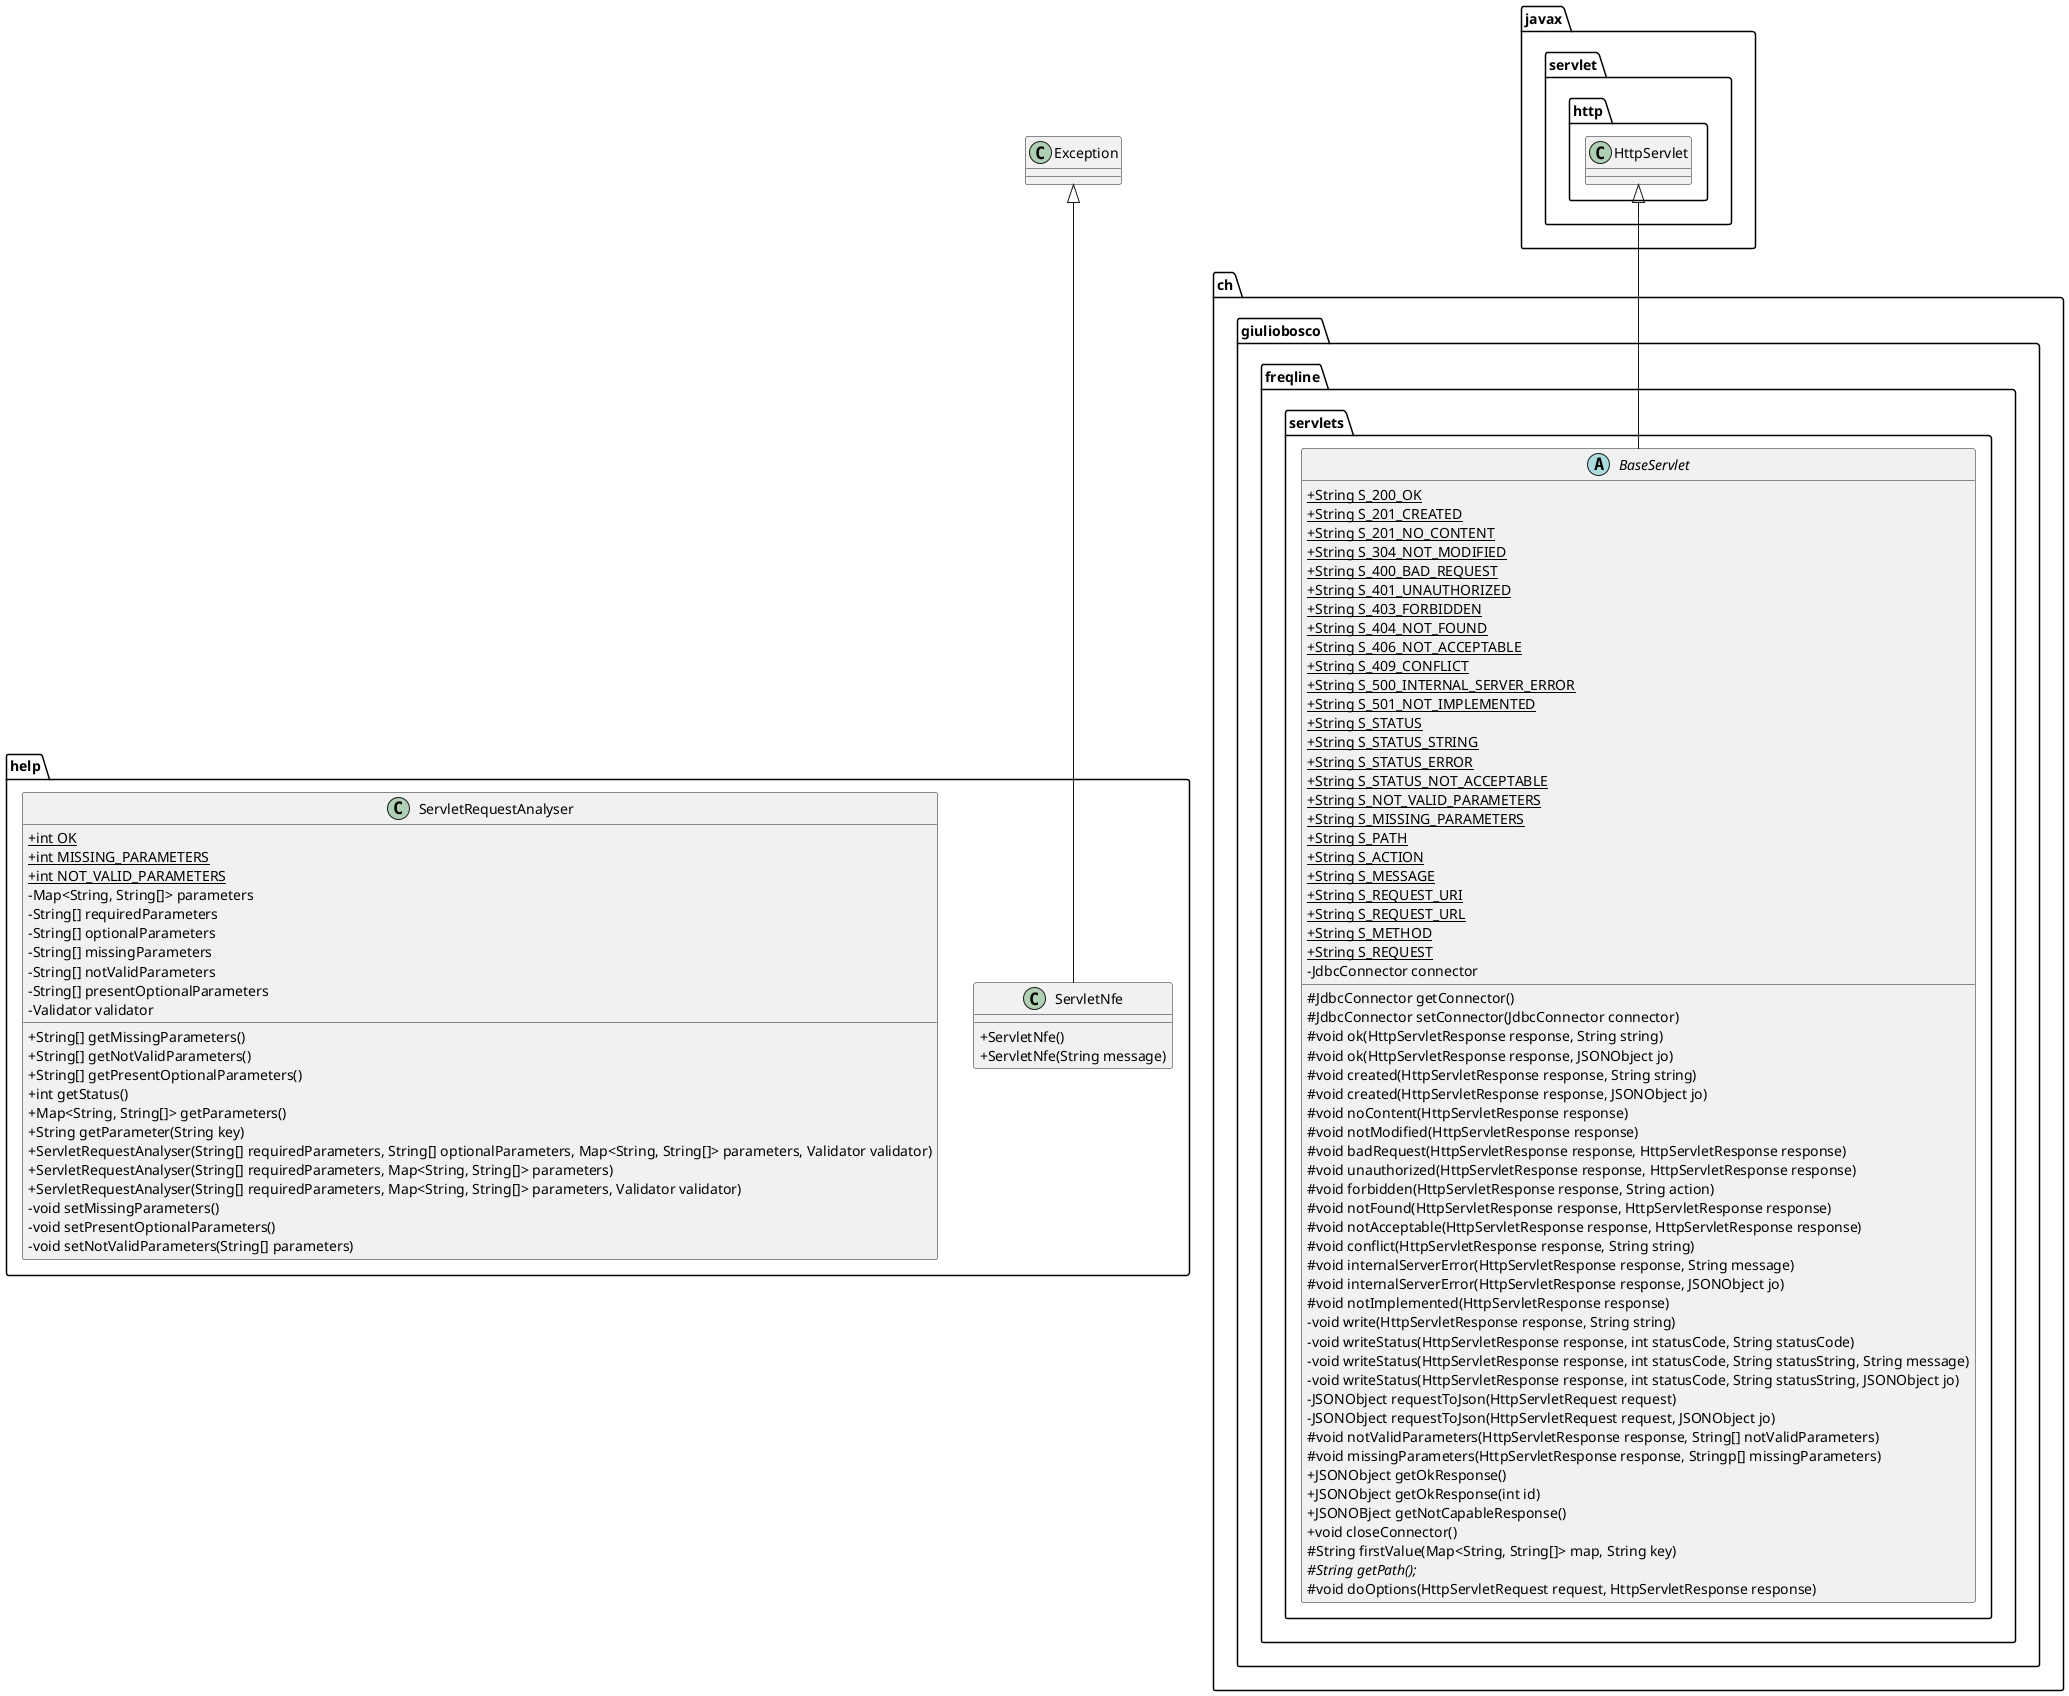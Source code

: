 @startuml
skinparam classAttributeIconSize 0

class Exception{
    
}

package javax.servlet.http {
    class HttpServlet {

    }
}

package ch.giuliobosco.freqline.servlets {
    abstract BaseServlet {
        + {static} String S_200_OK
        + {static} String S_201_CREATED
        + {static} String S_201_NO_CONTENT
        + {static} String S_304_NOT_MODIFIED
        + {static} String S_400_BAD_REQUEST
        + {static} String S_401_UNAUTHORIZED
        + {static} String S_403_FORBIDDEN
        + {static} String S_404_NOT_FOUND
        + {static} String S_406_NOT_ACCEPTABLE
        + {static} String S_409_CONFLICT
        + {static} String S_500_INTERNAL_SERVER_ERROR
        + {static} String S_501_NOT_IMPLEMENTED
        + {static} String S_STATUS
        + {static} String S_STATUS_STRING
        + {static} String S_STATUS_ERROR
        + {static} String S_STATUS_NOT_ACCEPTABLE
        + {static} String S_NOT_VALID_PARAMETERS
        + {static} String S_MISSING_PARAMETERS
        + {static} String S_PATH
        + {static} String S_ACTION
        + {static} String S_MESSAGE
        + {static} String S_REQUEST_URI
        + {static} String S_REQUEST_URL
        + {static} String S_METHOD
        + {static} String S_REQUEST
        - JdbcConnector connector
        # JdbcConnector getConnector()
        # JdbcConnector setConnector(JdbcConnector connector)
        # void ok(HttpServletResponse response, String string)
        # void ok(HttpServletResponse response, JSONObject jo)
        # void created(HttpServletResponse response, String string)
        # void created(HttpServletResponse response, JSONObject jo)
        # void noContent(HttpServletResponse response)
        # void notModified(HttpServletResponse response)
        # void badRequest(HttpServletResponse response, HttpServletResponse response)
        # void unauthorized(HttpServletResponse response, HttpServletResponse response)
        # void forbidden(HttpServletResponse response, String action)
        # void notFound(HttpServletResponse response, HttpServletResponse response)
        # void notAcceptable(HttpServletResponse response, HttpServletResponse response)
        # void conflict(HttpServletResponse response, String string)
        # void internalServerError(HttpServletResponse response, String message)
        # void internalServerError(HttpServletResponse response, JSONObject jo)
        # void notImplemented(HttpServletResponse response)
        - void write(HttpServletResponse response, String string)
        - void writeStatus(HttpServletResponse response, int statusCode, String statusCode)
        - void writeStatus(HttpServletResponse response, int statusCode, String statusString, String message)
        - void writeStatus(HttpServletResponse response, int statusCode, String statusString, JSONObject jo)
        - JSONObject requestToJson(HttpServletRequest request)
        - JSONObject requestToJson(HttpServletRequest request, JSONObject jo)
        # void notValidParameters(HttpServletResponse response, String[] notValidParameters)
        # void missingParameters(HttpServletResponse response, Stringp[] missingParameters)
        + JSONObject getOkResponse()
        + JSONObject getOkResponse(int id)
        + JSONOBject getNotCapableResponse()
        + void closeConnector()
        # String firstValue(Map<String, String[]> map, String key)
        # {abstract} String getPath();
        # void doOptions(HttpServletRequest request, HttpServletResponse response)
    }
    HttpServlet <|-- BaseServlet

    package .help {
        class ServletRequestAnalyser {
            + {static} int OK
            + {static} int MISSING_PARAMETERS
            + {static} int NOT_VALID_PARAMETERS
            - Map<String, String[]> parameters
            - String[] requiredParameters
            - String[] optionalParameters
            - String[] missingParameters
            - String[] notValidParameters
            - String[] presentOptionalParameters
            - Validator validator
            + String[] getMissingParameters()
            + String[] getNotValidParameters()
            + String[] getPresentOptionalParameters()
            + int getStatus()
            + Map<String, String[]> getParameters()
            + String getParameter(String key)
            + ServletRequestAnalyser(String[] requiredParameters, String[] optionalParameters, Map<String, String[]> parameters, Validator validator)
            + ServletRequestAnalyser(String[] requiredParameters, Map<String, String[]> parameters)
            + ServletRequestAnalyser(String[] requiredParameters, Map<String, String[]> parameters, Validator validator)
            - void setMissingParameters()
            - void setPresentOptionalParameters()
            - void setNotValidParameters(String[] parameters)
        }

        class ServletNfe {
            + ServletNfe()
            + ServletNfe(String message)
        }
        Exception <|-- ServletNfe

        ServletRequestAnalyser -[hidden]> ServletNfe
    }
}

@enduml
